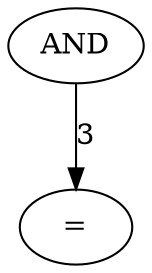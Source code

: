 digraph {
	ep_A_INST_6707 [label="=" cost=299]
	ep_A_INST_6705 [label=AND cost=560]
	ep_A_INST_6705 -> ep_A_INST_6707 [label=3 cost=3]
}
